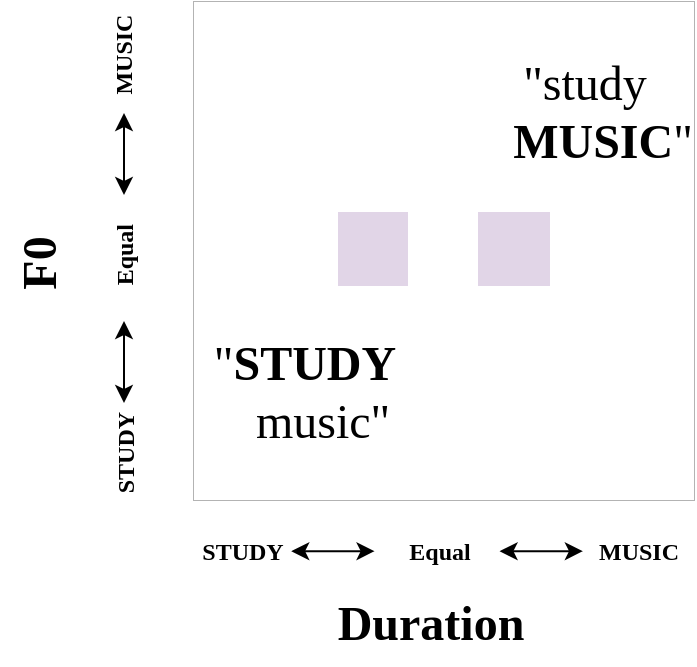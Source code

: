 <mxfile version="20.8.20" type="github">
  <diagram id="tLof7JNv3JomnSrm2KmQ" name="Page-1">
    <mxGraphModel dx="1392" dy="810" grid="0" gridSize="10" guides="1" tooltips="1" connect="1" arrows="1" fold="1" page="0" pageScale="1" pageWidth="850" pageHeight="1100" math="0" shadow="0">
      <root>
        <mxCell id="0" />
        <mxCell id="1" parent="0" />
        <object label="" id="qcYtq5s0VWkrFjCp3C8K-195">
          <mxCell style="shape=table;html=1;whiteSpace=wrap;startSize=0;container=1;collapsible=0;childLayout=tableLayout;flipH=0;flipV=0;movable=1;resizable=1;rotatable=1;deletable=1;editable=1;connectable=1;fontFamily=Georgia;swimlaneFillColor=none;fillColor=none;strokeColor=#B3B3B3;" parent="1" vertex="1">
            <mxGeometry x="280" y="310" width="250" height="249.0" as="geometry" />
          </mxCell>
        </object>
        <mxCell id="qcYtq5s0VWkrFjCp3C8K-196" value="" style="shape=tableRow;horizontal=0;startSize=0;swimlaneHead=0;swimlaneBody=0;top=0;left=0;bottom=0;right=0;collapsible=0;dropTarget=0;fillColor=none;points=[[0,0.5],[1,0.5]];portConstraint=eastwest;movable=1;resizable=1;rotatable=1;deletable=1;editable=1;connectable=1;fontFamily=Georgia;swimlaneFillColor=none;strokeColor=#CCCCCC;" parent="qcYtq5s0VWkrFjCp3C8K-195" vertex="1">
          <mxGeometry width="250" height="35" as="geometry" />
        </mxCell>
        <mxCell id="qcYtq5s0VWkrFjCp3C8K-197" style="shape=partialRectangle;html=1;whiteSpace=wrap;connectable=1;top=0;left=0;bottom=0;right=0;overflow=hidden;movable=1;resizable=1;rotatable=1;deletable=1;editable=1;fontFamily=Georgia;swimlaneFillColor=none;" parent="qcYtq5s0VWkrFjCp3C8K-196" vertex="1">
          <mxGeometry width="35" height="35" as="geometry">
            <mxRectangle width="35" height="35" as="alternateBounds" />
          </mxGeometry>
        </mxCell>
        <mxCell id="qcYtq5s0VWkrFjCp3C8K-198" style="shape=partialRectangle;html=1;whiteSpace=wrap;connectable=1;top=0;left=0;bottom=0;right=0;overflow=hidden;movable=1;resizable=1;rotatable=1;deletable=1;editable=1;fontFamily=Georgia;swimlaneFillColor=none;" parent="qcYtq5s0VWkrFjCp3C8K-196" vertex="1">
          <mxGeometry x="35" width="37" height="35" as="geometry">
            <mxRectangle width="37" height="35" as="alternateBounds" />
          </mxGeometry>
        </mxCell>
        <mxCell id="qcYtq5s0VWkrFjCp3C8K-199" style="shape=partialRectangle;html=1;whiteSpace=wrap;connectable=1;top=0;left=0;bottom=0;right=0;overflow=hidden;movable=1;resizable=1;rotatable=1;deletable=1;editable=1;fontFamily=Georgia;swimlaneFillColor=none;" parent="qcYtq5s0VWkrFjCp3C8K-196" vertex="1">
          <mxGeometry x="72" width="35" height="35" as="geometry">
            <mxRectangle width="35" height="35" as="alternateBounds" />
          </mxGeometry>
        </mxCell>
        <mxCell id="qcYtq5s0VWkrFjCp3C8K-200" value="" style="shape=partialRectangle;html=1;whiteSpace=wrap;connectable=1;top=0;left=0;bottom=0;right=0;overflow=hidden;movable=1;resizable=1;rotatable=1;deletable=1;editable=1;fontFamily=Georgia;swimlaneFillColor=none;" parent="qcYtq5s0VWkrFjCp3C8K-196" vertex="1">
          <mxGeometry x="107" width="35" height="35" as="geometry">
            <mxRectangle width="35" height="35" as="alternateBounds" />
          </mxGeometry>
        </mxCell>
        <mxCell id="qcYtq5s0VWkrFjCp3C8K-201" value="" style="shape=partialRectangle;html=1;whiteSpace=wrap;connectable=1;top=0;left=0;bottom=0;right=0;overflow=hidden;movable=1;resizable=1;rotatable=1;deletable=1;editable=1;fontFamily=Georgia;swimlaneFillColor=none;" parent="qcYtq5s0VWkrFjCp3C8K-196" vertex="1">
          <mxGeometry x="142" width="36" height="35" as="geometry">
            <mxRectangle width="36" height="35" as="alternateBounds" />
          </mxGeometry>
        </mxCell>
        <mxCell id="qcYtq5s0VWkrFjCp3C8K-202" style="shape=partialRectangle;html=1;whiteSpace=wrap;connectable=1;top=0;left=0;bottom=0;right=0;overflow=hidden;movable=1;resizable=1;rotatable=1;deletable=1;editable=1;fontFamily=Georgia;swimlaneFillColor=none;" parent="qcYtq5s0VWkrFjCp3C8K-196" vertex="1">
          <mxGeometry x="178" width="37" height="35" as="geometry">
            <mxRectangle width="37" height="35" as="alternateBounds" />
          </mxGeometry>
        </mxCell>
        <mxCell id="qcYtq5s0VWkrFjCp3C8K-203" value="" style="shape=partialRectangle;html=1;whiteSpace=wrap;connectable=1;top=0;left=0;bottom=0;right=0;overflow=hidden;movable=1;resizable=1;rotatable=1;deletable=1;editable=1;fontFamily=Georgia;swimlaneFillColor=none;" parent="qcYtq5s0VWkrFjCp3C8K-196" vertex="1">
          <mxGeometry x="215" width="35" height="35" as="geometry">
            <mxRectangle width="35" height="35" as="alternateBounds" />
          </mxGeometry>
        </mxCell>
        <mxCell id="qcYtq5s0VWkrFjCp3C8K-204" style="shape=tableRow;horizontal=0;startSize=0;swimlaneHead=0;swimlaneBody=0;top=0;left=0;bottom=0;right=0;collapsible=0;dropTarget=0;fillColor=none;points=[[0,0.5],[1,0.5]];portConstraint=eastwest;movable=1;resizable=1;rotatable=1;deletable=1;editable=1;connectable=1;fontFamily=Georgia;swimlaneFillColor=none;strokeColor=#CCCCCC;" parent="qcYtq5s0VWkrFjCp3C8K-195" vertex="1">
          <mxGeometry y="35" width="250" height="35" as="geometry" />
        </mxCell>
        <mxCell id="qcYtq5s0VWkrFjCp3C8K-205" style="shape=partialRectangle;html=1;whiteSpace=wrap;connectable=1;top=0;left=0;bottom=0;right=0;overflow=hidden;movable=1;resizable=1;rotatable=1;deletable=1;editable=1;fontFamily=Georgia;swimlaneFillColor=none;" parent="qcYtq5s0VWkrFjCp3C8K-204" vertex="1">
          <mxGeometry width="35" height="35" as="geometry">
            <mxRectangle width="35" height="35" as="alternateBounds" />
          </mxGeometry>
        </mxCell>
        <mxCell id="qcYtq5s0VWkrFjCp3C8K-206" style="shape=partialRectangle;html=1;whiteSpace=wrap;connectable=1;top=0;left=0;bottom=0;right=0;overflow=hidden;movable=1;resizable=1;rotatable=1;deletable=1;editable=1;fontFamily=Georgia;swimlaneFillColor=none;" parent="qcYtq5s0VWkrFjCp3C8K-204" vertex="1">
          <mxGeometry x="35" width="37" height="35" as="geometry">
            <mxRectangle width="37" height="35" as="alternateBounds" />
          </mxGeometry>
        </mxCell>
        <mxCell id="qcYtq5s0VWkrFjCp3C8K-207" style="shape=partialRectangle;html=1;whiteSpace=wrap;connectable=1;top=0;left=0;bottom=0;right=0;overflow=hidden;movable=1;resizable=1;rotatable=1;deletable=1;editable=1;fontFamily=Georgia;swimlaneFillColor=none;" parent="qcYtq5s0VWkrFjCp3C8K-204" vertex="1">
          <mxGeometry x="72" width="35" height="35" as="geometry">
            <mxRectangle width="35" height="35" as="alternateBounds" />
          </mxGeometry>
        </mxCell>
        <mxCell id="qcYtq5s0VWkrFjCp3C8K-208" style="shape=partialRectangle;html=1;whiteSpace=wrap;connectable=1;top=0;left=0;bottom=0;right=0;overflow=hidden;movable=1;resizable=1;rotatable=1;deletable=1;editable=1;fontFamily=Georgia;swimlaneFillColor=none;" parent="qcYtq5s0VWkrFjCp3C8K-204" vertex="1">
          <mxGeometry x="107" width="35" height="35" as="geometry">
            <mxRectangle width="35" height="35" as="alternateBounds" />
          </mxGeometry>
        </mxCell>
        <mxCell id="qcYtq5s0VWkrFjCp3C8K-209" style="shape=partialRectangle;html=1;whiteSpace=wrap;connectable=1;top=0;left=0;bottom=0;right=0;overflow=hidden;movable=1;resizable=1;rotatable=1;deletable=1;editable=1;fontFamily=Georgia;swimlaneFillColor=none;" parent="qcYtq5s0VWkrFjCp3C8K-204" vertex="1">
          <mxGeometry x="142" width="36" height="35" as="geometry">
            <mxRectangle width="36" height="35" as="alternateBounds" />
          </mxGeometry>
        </mxCell>
        <mxCell id="qcYtq5s0VWkrFjCp3C8K-210" style="shape=partialRectangle;html=1;whiteSpace=wrap;connectable=1;top=0;left=0;bottom=0;right=0;overflow=hidden;movable=1;resizable=1;rotatable=1;deletable=1;editable=1;fontFamily=Georgia;swimlaneFillColor=none;" parent="qcYtq5s0VWkrFjCp3C8K-204" vertex="1">
          <mxGeometry x="178" width="37" height="35" as="geometry">
            <mxRectangle width="37" height="35" as="alternateBounds" />
          </mxGeometry>
        </mxCell>
        <mxCell id="qcYtq5s0VWkrFjCp3C8K-211" style="shape=partialRectangle;html=1;whiteSpace=wrap;connectable=1;top=0;left=0;bottom=0;right=0;overflow=hidden;movable=1;resizable=1;rotatable=1;deletable=1;editable=1;fontFamily=Georgia;swimlaneFillColor=none;" parent="qcYtq5s0VWkrFjCp3C8K-204" vertex="1">
          <mxGeometry x="215" width="35" height="35" as="geometry">
            <mxRectangle width="35" height="35" as="alternateBounds" />
          </mxGeometry>
        </mxCell>
        <mxCell id="qcYtq5s0VWkrFjCp3C8K-212" value="" style="shape=tableRow;horizontal=0;startSize=0;swimlaneHead=0;swimlaneBody=0;top=0;left=0;bottom=0;right=0;collapsible=0;dropTarget=0;fillColor=none;points=[[0,0.5],[1,0.5]];portConstraint=eastwest;movable=1;resizable=1;rotatable=1;deletable=1;editable=1;connectable=1;fontFamily=Georgia;swimlaneFillColor=none;strokeColor=#CCCCCC;" parent="qcYtq5s0VWkrFjCp3C8K-195" vertex="1">
          <mxGeometry y="70" width="250" height="35" as="geometry" />
        </mxCell>
        <mxCell id="qcYtq5s0VWkrFjCp3C8K-213" style="shape=partialRectangle;html=1;whiteSpace=wrap;connectable=1;top=0;left=0;bottom=0;right=0;overflow=hidden;movable=1;resizable=1;rotatable=1;deletable=1;editable=1;fontFamily=Georgia;swimlaneFillColor=none;" parent="qcYtq5s0VWkrFjCp3C8K-212" vertex="1">
          <mxGeometry width="35" height="35" as="geometry">
            <mxRectangle width="35" height="35" as="alternateBounds" />
          </mxGeometry>
        </mxCell>
        <mxCell id="qcYtq5s0VWkrFjCp3C8K-214" style="shape=partialRectangle;html=1;whiteSpace=wrap;connectable=1;top=0;left=0;bottom=0;right=0;overflow=hidden;movable=1;resizable=1;rotatable=1;deletable=1;editable=1;fontFamily=Georgia;swimlaneFillColor=none;" parent="qcYtq5s0VWkrFjCp3C8K-212" vertex="1">
          <mxGeometry x="35" width="37" height="35" as="geometry">
            <mxRectangle width="37" height="35" as="alternateBounds" />
          </mxGeometry>
        </mxCell>
        <mxCell id="qcYtq5s0VWkrFjCp3C8K-215" style="shape=partialRectangle;html=1;whiteSpace=wrap;connectable=1;top=0;left=0;bottom=0;right=0;overflow=hidden;movable=1;resizable=1;rotatable=1;deletable=1;editable=1;fontFamily=Georgia;swimlaneFillColor=none;" parent="qcYtq5s0VWkrFjCp3C8K-212" vertex="1">
          <mxGeometry x="72" width="35" height="35" as="geometry">
            <mxRectangle width="35" height="35" as="alternateBounds" />
          </mxGeometry>
        </mxCell>
        <mxCell id="qcYtq5s0VWkrFjCp3C8K-216" value="" style="shape=partialRectangle;html=1;whiteSpace=wrap;connectable=1;top=0;left=0;bottom=0;right=0;overflow=hidden;movable=1;resizable=1;rotatable=1;deletable=1;editable=1;fontFamily=Georgia;swimlaneFillColor=none;" parent="qcYtq5s0VWkrFjCp3C8K-212" vertex="1">
          <mxGeometry x="107" width="35" height="35" as="geometry">
            <mxRectangle width="35" height="35" as="alternateBounds" />
          </mxGeometry>
        </mxCell>
        <mxCell id="qcYtq5s0VWkrFjCp3C8K-217" value="" style="shape=partialRectangle;html=1;whiteSpace=wrap;connectable=1;top=0;left=0;bottom=0;right=0;overflow=hidden;movable=1;resizable=1;rotatable=1;deletable=1;editable=1;fontFamily=Georgia;swimlaneFillColor=none;" parent="qcYtq5s0VWkrFjCp3C8K-212" vertex="1">
          <mxGeometry x="142" width="36" height="35" as="geometry">
            <mxRectangle width="36" height="35" as="alternateBounds" />
          </mxGeometry>
        </mxCell>
        <mxCell id="qcYtq5s0VWkrFjCp3C8K-218" style="shape=partialRectangle;html=1;whiteSpace=wrap;connectable=1;top=0;left=0;bottom=0;right=0;overflow=hidden;movable=1;resizable=1;rotatable=1;deletable=1;editable=1;fontFamily=Georgia;swimlaneFillColor=none;" parent="qcYtq5s0VWkrFjCp3C8K-212" vertex="1">
          <mxGeometry x="178" width="37" height="35" as="geometry">
            <mxRectangle width="37" height="35" as="alternateBounds" />
          </mxGeometry>
        </mxCell>
        <mxCell id="qcYtq5s0VWkrFjCp3C8K-219" value="" style="shape=partialRectangle;html=1;whiteSpace=wrap;connectable=1;top=0;left=0;bottom=0;right=0;overflow=hidden;movable=1;resizable=1;rotatable=1;deletable=1;editable=1;fontFamily=Georgia;swimlaneFillColor=none;" parent="qcYtq5s0VWkrFjCp3C8K-212" vertex="1">
          <mxGeometry x="215" width="35" height="35" as="geometry">
            <mxRectangle width="35" height="35" as="alternateBounds" />
          </mxGeometry>
        </mxCell>
        <mxCell id="qcYtq5s0VWkrFjCp3C8K-220" style="shape=tableRow;horizontal=0;startSize=0;swimlaneHead=0;swimlaneBody=0;top=0;left=0;bottom=0;right=0;collapsible=0;dropTarget=0;fillColor=none;points=[[0,0.5],[1,0.5]];portConstraint=eastwest;movable=1;resizable=1;rotatable=1;deletable=1;editable=1;connectable=1;fontFamily=Georgia;swimlaneFillColor=none;strokeColor=#CCCCCC;" parent="qcYtq5s0VWkrFjCp3C8K-195" vertex="1">
          <mxGeometry y="105" width="250" height="37" as="geometry" />
        </mxCell>
        <mxCell id="qcYtq5s0VWkrFjCp3C8K-221" style="shape=partialRectangle;html=1;whiteSpace=wrap;connectable=1;top=0;left=0;bottom=0;right=0;overflow=hidden;movable=1;resizable=1;rotatable=1;deletable=1;editable=1;fontFamily=Georgia;swimlaneFillColor=none;" parent="qcYtq5s0VWkrFjCp3C8K-220" vertex="1">
          <mxGeometry width="35" height="37" as="geometry">
            <mxRectangle width="35" height="37" as="alternateBounds" />
          </mxGeometry>
        </mxCell>
        <mxCell id="qcYtq5s0VWkrFjCp3C8K-222" style="shape=partialRectangle;html=1;whiteSpace=wrap;connectable=1;top=0;left=0;bottom=0;right=0;overflow=hidden;movable=1;resizable=1;rotatable=1;deletable=1;editable=1;fontFamily=Georgia;swimlaneFillColor=none;" parent="qcYtq5s0VWkrFjCp3C8K-220" vertex="1">
          <mxGeometry x="35" width="37" height="37" as="geometry">
            <mxRectangle width="37" height="37" as="alternateBounds" />
          </mxGeometry>
        </mxCell>
        <mxCell id="qcYtq5s0VWkrFjCp3C8K-223" style="shape=partialRectangle;html=1;whiteSpace=wrap;connectable=1;top=0;left=0;bottom=0;right=0;overflow=hidden;movable=1;resizable=1;rotatable=1;deletable=1;editable=1;fontFamily=Georgia;swimlaneFillColor=none;fillColor=#e1d5e7;strokeColor=#9673a6;" parent="qcYtq5s0VWkrFjCp3C8K-220" vertex="1">
          <mxGeometry x="72" width="35" height="37" as="geometry">
            <mxRectangle width="35" height="37" as="alternateBounds" />
          </mxGeometry>
        </mxCell>
        <mxCell id="qcYtq5s0VWkrFjCp3C8K-224" style="shape=partialRectangle;html=1;whiteSpace=wrap;connectable=1;top=0;left=0;bottom=0;right=0;overflow=hidden;movable=1;resizable=1;rotatable=1;deletable=1;editable=1;fontFamily=Georgia;swimlaneFillColor=none;" parent="qcYtq5s0VWkrFjCp3C8K-220" vertex="1">
          <mxGeometry x="107" width="35" height="37" as="geometry">
            <mxRectangle width="35" height="37" as="alternateBounds" />
          </mxGeometry>
        </mxCell>
        <mxCell id="qcYtq5s0VWkrFjCp3C8K-225" style="shape=partialRectangle;html=1;whiteSpace=wrap;connectable=1;top=0;left=0;bottom=0;right=0;overflow=hidden;movable=1;resizable=1;rotatable=1;deletable=1;editable=1;fontFamily=Georgia;swimlaneFillColor=none;fillColor=#e1d5e7;strokeColor=#9673a6;" parent="qcYtq5s0VWkrFjCp3C8K-220" vertex="1">
          <mxGeometry x="142" width="36" height="37" as="geometry">
            <mxRectangle width="36" height="37" as="alternateBounds" />
          </mxGeometry>
        </mxCell>
        <mxCell id="qcYtq5s0VWkrFjCp3C8K-226" style="shape=partialRectangle;html=1;whiteSpace=wrap;connectable=1;top=0;left=0;bottom=0;right=0;overflow=hidden;pointerEvents=1;movable=1;resizable=1;rotatable=1;deletable=1;editable=1;fontFamily=Georgia;swimlaneFillColor=none;" parent="qcYtq5s0VWkrFjCp3C8K-220" vertex="1">
          <mxGeometry x="178" width="37" height="37" as="geometry">
            <mxRectangle width="37" height="37" as="alternateBounds" />
          </mxGeometry>
        </mxCell>
        <mxCell id="qcYtq5s0VWkrFjCp3C8K-227" style="shape=partialRectangle;html=1;whiteSpace=wrap;connectable=1;top=0;left=0;bottom=0;right=0;overflow=hidden;pointerEvents=1;movable=1;resizable=1;rotatable=1;deletable=1;editable=1;fontFamily=Georgia;swimlaneFillColor=none;" parent="qcYtq5s0VWkrFjCp3C8K-220" vertex="1">
          <mxGeometry x="215" width="35" height="37" as="geometry">
            <mxRectangle width="35" height="37" as="alternateBounds" />
          </mxGeometry>
        </mxCell>
        <mxCell id="qcYtq5s0VWkrFjCp3C8K-228" style="shape=tableRow;horizontal=0;startSize=0;swimlaneHead=0;swimlaneBody=0;top=0;left=0;bottom=0;right=0;collapsible=0;dropTarget=0;fillColor=none;points=[[0,0.5],[1,0.5]];portConstraint=eastwest;movable=1;resizable=1;rotatable=1;deletable=1;editable=1;connectable=1;fontFamily=Georgia;swimlaneFillColor=none;strokeColor=#CCCCCC;" parent="qcYtq5s0VWkrFjCp3C8K-195" vertex="1">
          <mxGeometry y="142" width="250" height="36" as="geometry" />
        </mxCell>
        <mxCell id="qcYtq5s0VWkrFjCp3C8K-229" style="shape=partialRectangle;html=1;whiteSpace=wrap;connectable=1;top=0;left=0;bottom=0;right=0;overflow=hidden;movable=1;resizable=1;rotatable=1;deletable=1;editable=1;fontFamily=Georgia;swimlaneFillColor=none;" parent="qcYtq5s0VWkrFjCp3C8K-228" vertex="1">
          <mxGeometry width="35" height="36" as="geometry">
            <mxRectangle width="35" height="36" as="alternateBounds" />
          </mxGeometry>
        </mxCell>
        <mxCell id="qcYtq5s0VWkrFjCp3C8K-230" style="shape=partialRectangle;html=1;whiteSpace=wrap;connectable=1;top=0;left=0;bottom=0;right=0;overflow=hidden;movable=1;resizable=1;rotatable=1;deletable=1;editable=1;fontFamily=Georgia;swimlaneFillColor=none;" parent="qcYtq5s0VWkrFjCp3C8K-228" vertex="1">
          <mxGeometry x="35" width="37" height="36" as="geometry">
            <mxRectangle width="37" height="36" as="alternateBounds" />
          </mxGeometry>
        </mxCell>
        <mxCell id="qcYtq5s0VWkrFjCp3C8K-231" style="shape=partialRectangle;html=1;whiteSpace=wrap;connectable=1;top=0;left=0;bottom=0;right=0;overflow=hidden;movable=1;resizable=1;rotatable=1;deletable=1;editable=1;fontFamily=Georgia;swimlaneFillColor=none;" parent="qcYtq5s0VWkrFjCp3C8K-228" vertex="1">
          <mxGeometry x="72" width="35" height="36" as="geometry">
            <mxRectangle width="35" height="36" as="alternateBounds" />
          </mxGeometry>
        </mxCell>
        <mxCell id="qcYtq5s0VWkrFjCp3C8K-232" style="shape=partialRectangle;html=1;whiteSpace=wrap;connectable=1;top=0;left=0;bottom=0;right=0;overflow=hidden;movable=1;resizable=1;rotatable=1;deletable=1;editable=1;fontFamily=Georgia;swimlaneFillColor=none;" parent="qcYtq5s0VWkrFjCp3C8K-228" vertex="1">
          <mxGeometry x="107" width="35" height="36" as="geometry">
            <mxRectangle width="35" height="36" as="alternateBounds" />
          </mxGeometry>
        </mxCell>
        <mxCell id="qcYtq5s0VWkrFjCp3C8K-233" style="shape=partialRectangle;html=1;whiteSpace=wrap;connectable=1;top=0;left=0;bottom=0;right=0;overflow=hidden;movable=1;resizable=1;rotatable=1;deletable=1;editable=1;fontFamily=Georgia;swimlaneFillColor=none;" parent="qcYtq5s0VWkrFjCp3C8K-228" vertex="1">
          <mxGeometry x="142" width="36" height="36" as="geometry">
            <mxRectangle width="36" height="36" as="alternateBounds" />
          </mxGeometry>
        </mxCell>
        <mxCell id="qcYtq5s0VWkrFjCp3C8K-234" style="shape=partialRectangle;html=1;whiteSpace=wrap;connectable=1;top=0;left=0;bottom=0;right=0;overflow=hidden;pointerEvents=1;movable=1;resizable=1;rotatable=1;deletable=1;editable=1;fontFamily=Georgia;swimlaneFillColor=none;" parent="qcYtq5s0VWkrFjCp3C8K-228" vertex="1">
          <mxGeometry x="178" width="37" height="36" as="geometry">
            <mxRectangle width="37" height="36" as="alternateBounds" />
          </mxGeometry>
        </mxCell>
        <mxCell id="qcYtq5s0VWkrFjCp3C8K-235" style="shape=partialRectangle;html=1;whiteSpace=wrap;connectable=1;top=0;left=0;bottom=0;right=0;overflow=hidden;pointerEvents=1;movable=1;resizable=1;rotatable=1;deletable=1;editable=1;fontFamily=Georgia;swimlaneFillColor=none;" parent="qcYtq5s0VWkrFjCp3C8K-228" vertex="1">
          <mxGeometry x="215" width="35" height="36" as="geometry">
            <mxRectangle width="35" height="36" as="alternateBounds" />
          </mxGeometry>
        </mxCell>
        <mxCell id="qcYtq5s0VWkrFjCp3C8K-236" value="" style="shape=tableRow;horizontal=0;startSize=0;swimlaneHead=0;swimlaneBody=0;top=0;left=0;bottom=0;right=0;collapsible=0;dropTarget=0;fillColor=none;points=[[0,0.5],[1,0.5]];portConstraint=eastwest;movable=1;resizable=1;rotatable=1;deletable=1;editable=1;connectable=1;fontFamily=Georgia;swimlaneFillColor=none;strokeColor=#CCCCCC;" parent="qcYtq5s0VWkrFjCp3C8K-195" vertex="1">
          <mxGeometry y="178" width="250" height="36" as="geometry" />
        </mxCell>
        <mxCell id="qcYtq5s0VWkrFjCp3C8K-237" style="shape=partialRectangle;html=1;whiteSpace=wrap;connectable=1;top=0;left=0;bottom=0;right=0;overflow=hidden;movable=1;resizable=1;rotatable=1;deletable=1;editable=1;fontFamily=Georgia;swimlaneFillColor=none;" parent="qcYtq5s0VWkrFjCp3C8K-236" vertex="1">
          <mxGeometry width="35" height="36" as="geometry">
            <mxRectangle width="35" height="36" as="alternateBounds" />
          </mxGeometry>
        </mxCell>
        <mxCell id="qcYtq5s0VWkrFjCp3C8K-238" style="shape=partialRectangle;html=1;whiteSpace=wrap;connectable=1;top=0;left=0;bottom=0;right=0;overflow=hidden;movable=1;resizable=1;rotatable=1;deletable=1;editable=1;fontFamily=Georgia;swimlaneFillColor=none;" parent="qcYtq5s0VWkrFjCp3C8K-236" vertex="1">
          <mxGeometry x="35" width="37" height="36" as="geometry">
            <mxRectangle width="37" height="36" as="alternateBounds" />
          </mxGeometry>
        </mxCell>
        <mxCell id="qcYtq5s0VWkrFjCp3C8K-239" style="shape=partialRectangle;html=1;whiteSpace=wrap;connectable=1;top=0;left=0;bottom=0;right=0;overflow=hidden;movable=1;resizable=1;rotatable=1;deletable=1;editable=1;fontFamily=Georgia;swimlaneFillColor=none;" parent="qcYtq5s0VWkrFjCp3C8K-236" vertex="1">
          <mxGeometry x="72" width="35" height="36" as="geometry">
            <mxRectangle width="35" height="36" as="alternateBounds" />
          </mxGeometry>
        </mxCell>
        <mxCell id="qcYtq5s0VWkrFjCp3C8K-240" value="" style="shape=partialRectangle;html=1;whiteSpace=wrap;connectable=1;top=0;left=0;bottom=0;right=0;overflow=hidden;movable=1;resizable=1;rotatable=1;deletable=1;editable=1;fontFamily=Georgia;swimlaneFillColor=none;" parent="qcYtq5s0VWkrFjCp3C8K-236" vertex="1">
          <mxGeometry x="107" width="35" height="36" as="geometry">
            <mxRectangle width="35" height="36" as="alternateBounds" />
          </mxGeometry>
        </mxCell>
        <mxCell id="qcYtq5s0VWkrFjCp3C8K-241" value="" style="shape=partialRectangle;html=1;whiteSpace=wrap;connectable=1;top=0;left=0;bottom=0;right=0;overflow=hidden;movable=1;resizable=1;rotatable=1;deletable=1;editable=1;fontFamily=Georgia;swimlaneFillColor=none;" parent="qcYtq5s0VWkrFjCp3C8K-236" vertex="1">
          <mxGeometry x="142" width="36" height="36" as="geometry">
            <mxRectangle width="36" height="36" as="alternateBounds" />
          </mxGeometry>
        </mxCell>
        <mxCell id="qcYtq5s0VWkrFjCp3C8K-242" style="shape=partialRectangle;html=1;whiteSpace=wrap;connectable=1;top=0;left=0;bottom=0;right=0;overflow=hidden;pointerEvents=1;movable=1;resizable=1;rotatable=1;deletable=1;editable=1;fontFamily=Georgia;swimlaneFillColor=none;" parent="qcYtq5s0VWkrFjCp3C8K-236" vertex="1">
          <mxGeometry x="178" width="37" height="36" as="geometry">
            <mxRectangle width="37" height="36" as="alternateBounds" />
          </mxGeometry>
        </mxCell>
        <mxCell id="qcYtq5s0VWkrFjCp3C8K-243" value="" style="shape=partialRectangle;html=1;whiteSpace=wrap;connectable=1;top=0;left=0;bottom=0;right=0;overflow=hidden;pointerEvents=1;movable=1;resizable=1;rotatable=1;deletable=1;editable=1;fontFamily=Georgia;swimlaneFillColor=none;" parent="qcYtq5s0VWkrFjCp3C8K-236" vertex="1">
          <mxGeometry x="215" width="35" height="36" as="geometry">
            <mxRectangle width="35" height="36" as="alternateBounds" />
          </mxGeometry>
        </mxCell>
        <mxCell id="qcYtq5s0VWkrFjCp3C8K-244" style="shape=tableRow;horizontal=0;startSize=0;swimlaneHead=0;swimlaneBody=0;top=0;left=0;bottom=0;right=0;collapsible=0;dropTarget=0;fillColor=none;points=[[0,0.5],[1,0.5]];portConstraint=eastwest;movable=1;resizable=1;rotatable=1;deletable=1;editable=1;connectable=1;fontFamily=Georgia;swimlaneFillColor=none;strokeColor=#CCCCCC;" parent="qcYtq5s0VWkrFjCp3C8K-195" vertex="1">
          <mxGeometry y="214" width="250" height="35" as="geometry" />
        </mxCell>
        <mxCell id="qcYtq5s0VWkrFjCp3C8K-245" style="shape=partialRectangle;html=1;whiteSpace=wrap;connectable=1;top=0;left=0;bottom=0;right=0;overflow=hidden;movable=1;resizable=1;rotatable=1;deletable=1;editable=1;fontFamily=Georgia;swimlaneFillColor=none;" parent="qcYtq5s0VWkrFjCp3C8K-244" vertex="1">
          <mxGeometry width="35" height="35" as="geometry">
            <mxRectangle width="35" height="35" as="alternateBounds" />
          </mxGeometry>
        </mxCell>
        <mxCell id="qcYtq5s0VWkrFjCp3C8K-246" style="shape=partialRectangle;html=1;whiteSpace=wrap;connectable=1;top=0;left=0;bottom=0;right=0;overflow=hidden;movable=1;resizable=1;rotatable=1;deletable=1;editable=1;fontFamily=Georgia;swimlaneFillColor=none;" parent="qcYtq5s0VWkrFjCp3C8K-244" vertex="1">
          <mxGeometry x="35" width="37" height="35" as="geometry">
            <mxRectangle width="37" height="35" as="alternateBounds" />
          </mxGeometry>
        </mxCell>
        <mxCell id="qcYtq5s0VWkrFjCp3C8K-247" style="shape=partialRectangle;html=1;whiteSpace=wrap;connectable=1;top=0;left=0;bottom=0;right=0;overflow=hidden;movable=1;resizable=1;rotatable=1;deletable=1;editable=1;fontFamily=Georgia;swimlaneFillColor=none;" parent="qcYtq5s0VWkrFjCp3C8K-244" vertex="1">
          <mxGeometry x="72" width="35" height="35" as="geometry">
            <mxRectangle width="35" height="35" as="alternateBounds" />
          </mxGeometry>
        </mxCell>
        <mxCell id="qcYtq5s0VWkrFjCp3C8K-248" style="shape=partialRectangle;html=1;whiteSpace=wrap;connectable=1;top=0;left=0;bottom=0;right=0;overflow=hidden;movable=1;resizable=1;rotatable=1;deletable=1;editable=1;fontFamily=Georgia;swimlaneFillColor=none;" parent="qcYtq5s0VWkrFjCp3C8K-244" vertex="1">
          <mxGeometry x="107" width="35" height="35" as="geometry">
            <mxRectangle width="35" height="35" as="alternateBounds" />
          </mxGeometry>
        </mxCell>
        <mxCell id="qcYtq5s0VWkrFjCp3C8K-249" style="shape=partialRectangle;html=1;whiteSpace=wrap;connectable=1;top=0;left=0;bottom=0;right=0;overflow=hidden;movable=1;resizable=1;rotatable=1;deletable=1;editable=1;fontFamily=Georgia;swimlaneFillColor=none;" parent="qcYtq5s0VWkrFjCp3C8K-244" vertex="1">
          <mxGeometry x="142" width="36" height="35" as="geometry">
            <mxRectangle width="36" height="35" as="alternateBounds" />
          </mxGeometry>
        </mxCell>
        <mxCell id="qcYtq5s0VWkrFjCp3C8K-250" style="shape=partialRectangle;html=1;whiteSpace=wrap;connectable=1;top=0;left=0;bottom=0;right=0;overflow=hidden;pointerEvents=1;movable=1;resizable=1;rotatable=1;deletable=1;editable=1;fontFamily=Georgia;swimlaneFillColor=none;" parent="qcYtq5s0VWkrFjCp3C8K-244" vertex="1">
          <mxGeometry x="178" width="37" height="35" as="geometry">
            <mxRectangle width="37" height="35" as="alternateBounds" />
          </mxGeometry>
        </mxCell>
        <mxCell id="qcYtq5s0VWkrFjCp3C8K-251" style="shape=partialRectangle;html=1;whiteSpace=wrap;connectable=1;top=0;left=0;bottom=0;right=0;overflow=hidden;pointerEvents=1;movable=1;resizable=1;rotatable=1;deletable=1;editable=1;fontFamily=Georgia;swimlaneFillColor=none;" parent="qcYtq5s0VWkrFjCp3C8K-244" vertex="1">
          <mxGeometry x="215" width="35" height="35" as="geometry">
            <mxRectangle width="35" height="35" as="alternateBounds" />
          </mxGeometry>
        </mxCell>
        <mxCell id="qcYtq5s0VWkrFjCp3C8K-252" value="&lt;span style=&quot;font-weight: 400;&quot;&gt;&quot;&lt;/span&gt;STUDY&lt;br&gt;&lt;span style=&quot;font-weight: normal;&quot;&gt;&amp;nbsp; &amp;nbsp;music&quot;&lt;/span&gt;" style="text;strokeColor=none;fillColor=none;html=1;fontSize=24;fontStyle=1;verticalAlign=middle;align=center;fontFamily=Georgia;" parent="1" vertex="1">
          <mxGeometry x="280" y="480" width="110" height="50" as="geometry" />
        </mxCell>
        <mxCell id="qcYtq5s0VWkrFjCp3C8K-253" value="&lt;span style=&quot;font-weight: 400;&quot;&gt;&quot;study&lt;/span&gt;&lt;br&gt;&lt;span style=&quot;font-weight: normal;&quot;&gt;&amp;nbsp; &amp;nbsp;&lt;/span&gt;MUSIC&lt;span style=&quot;font-weight: normal;&quot;&gt;&quot;&lt;/span&gt;" style="text;strokeColor=none;fillColor=none;html=1;fontSize=24;fontStyle=1;verticalAlign=middle;align=center;fontFamily=Georgia;" parent="1" vertex="1">
          <mxGeometry x="420" y="340" width="110" height="50" as="geometry" />
        </mxCell>
        <mxCell id="qcYtq5s0VWkrFjCp3C8K-254" value="" style="group" parent="1" vertex="1" connectable="0">
          <mxGeometry x="280" y="565" width="250" height="40" as="geometry" />
        </mxCell>
        <mxCell id="qcYtq5s0VWkrFjCp3C8K-255" value="" style="endArrow=classic;startArrow=classic;html=1;rounded=0;fontFamily=Georgia;" parent="qcYtq5s0VWkrFjCp3C8K-254" edge="1">
          <mxGeometry width="50" height="50" relative="1" as="geometry">
            <mxPoint x="48.611" y="19.58" as="sourcePoint" />
            <mxPoint x="90.278" y="19.58" as="targetPoint" />
            <Array as="points">
              <mxPoint x="72.917" y="19.58" />
            </Array>
          </mxGeometry>
        </mxCell>
        <mxCell id="qcYtq5s0VWkrFjCp3C8K-256" value="" style="endArrow=classic;startArrow=classic;html=1;rounded=0;fontFamily=Georgia;" parent="qcYtq5s0VWkrFjCp3C8K-254" edge="1">
          <mxGeometry width="50" height="50" relative="1" as="geometry">
            <mxPoint x="152.778" y="19.58" as="sourcePoint" />
            <mxPoint x="194.444" y="19.58" as="targetPoint" />
          </mxGeometry>
        </mxCell>
        <mxCell id="qcYtq5s0VWkrFjCp3C8K-257" value="Equal" style="text;html=1;strokeColor=none;fillColor=none;align=center;verticalAlign=middle;whiteSpace=wrap;rounded=0;fontFamily=Georgia;fontStyle=1" parent="qcYtq5s0VWkrFjCp3C8K-254" vertex="1">
          <mxGeometry x="102.083" y="5" width="41.667" height="30" as="geometry" />
        </mxCell>
        <mxCell id="qcYtq5s0VWkrFjCp3C8K-258" value="STUDY" style="text;strokeColor=none;fillColor=none;html=1;fontSize=12;fontStyle=1;verticalAlign=middle;align=center;fontFamily=Georgia;" parent="qcYtq5s0VWkrFjCp3C8K-254" vertex="1">
          <mxGeometry width="48.611" height="40" as="geometry" />
        </mxCell>
        <mxCell id="qcYtq5s0VWkrFjCp3C8K-259" value="MUSIC" style="text;strokeColor=none;fillColor=none;html=1;fontSize=12;fontStyle=1;verticalAlign=middle;align=center;fontFamily=Georgia;" parent="qcYtq5s0VWkrFjCp3C8K-254" vertex="1">
          <mxGeometry x="194.444" y="2.5" width="55.556" height="35" as="geometry" />
        </mxCell>
        <mxCell id="qcYtq5s0VWkrFjCp3C8K-260" value="" style="group;rotation=-90;" parent="1" vertex="1" connectable="0">
          <mxGeometry x="120" y="414.5" width="250" height="40" as="geometry" />
        </mxCell>
        <mxCell id="qcYtq5s0VWkrFjCp3C8K-261" value="" style="endArrow=classic;startArrow=classic;html=1;rounded=0;fontFamily=Georgia;" parent="qcYtq5s0VWkrFjCp3C8K-260" edge="1">
          <mxGeometry width="50" height="50" relative="1" as="geometry">
            <mxPoint x="125" y="96" as="sourcePoint" />
            <mxPoint x="125" y="55" as="targetPoint" />
            <Array as="points">
              <mxPoint x="125" y="72" />
            </Array>
          </mxGeometry>
        </mxCell>
        <mxCell id="qcYtq5s0VWkrFjCp3C8K-262" value="" style="endArrow=classic;startArrow=classic;html=1;rounded=0;fontFamily=Georgia;" parent="qcYtq5s0VWkrFjCp3C8K-260" edge="1">
          <mxGeometry width="50" height="50" relative="1" as="geometry">
            <mxPoint x="125" y="-8" as="sourcePoint" />
            <mxPoint x="125" y="-49" as="targetPoint" />
          </mxGeometry>
        </mxCell>
        <mxCell id="qcYtq5s0VWkrFjCp3C8K-263" value="Equal" style="text;html=1;strokeColor=none;fillColor=none;align=center;verticalAlign=middle;whiteSpace=wrap;rounded=0;fontFamily=Georgia;fontStyle=1;rotation=-90;" parent="qcYtq5s0VWkrFjCp3C8K-260" vertex="1">
          <mxGeometry x="104" y="7" width="41.667" height="30" as="geometry" />
        </mxCell>
        <mxCell id="qcYtq5s0VWkrFjCp3C8K-264" value="STUDY" style="text;strokeColor=none;fillColor=none;html=1;fontSize=12;fontStyle=1;verticalAlign=middle;align=center;fontFamily=Georgia;rotation=-90;" parent="qcYtq5s0VWkrFjCp3C8K-260" vertex="1">
          <mxGeometry x="101" y="101" width="48.611" height="40" as="geometry" />
        </mxCell>
        <mxCell id="qcYtq5s0VWkrFjCp3C8K-265" value="MUSIC" style="text;strokeColor=none;fillColor=none;html=1;fontSize=12;fontStyle=1;verticalAlign=middle;align=center;fontFamily=Georgia;rotation=-90;" parent="qcYtq5s0VWkrFjCp3C8K-260" vertex="1">
          <mxGeometry x="97" y="-95" width="55.556" height="35" as="geometry" />
        </mxCell>
        <mxCell id="qcYtq5s0VWkrFjCp3C8K-266" value="Duration" style="text;strokeColor=none;fillColor=none;html=1;fontSize=24;fontStyle=1;verticalAlign=middle;align=center;fontFamily=Times New Roman;" parent="1" vertex="1">
          <mxGeometry x="348" y="601" width="100" height="40" as="geometry" />
        </mxCell>
        <mxCell id="qcYtq5s0VWkrFjCp3C8K-267" value="F0" style="text;strokeColor=none;fillColor=none;html=1;fontSize=24;fontStyle=1;verticalAlign=middle;align=center;fontFamily=Times New Roman;rotation=-90;" parent="1" vertex="1">
          <mxGeometry x="153" y="421" width="100" height="40" as="geometry" />
        </mxCell>
      </root>
    </mxGraphModel>
  </diagram>
</mxfile>
